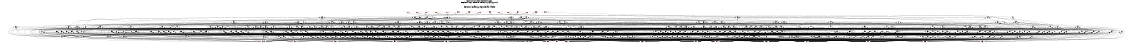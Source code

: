 # Network structure generated by ABC

digraph network {
size = "7.5,10";
center = true;
edge [dir = back];

{
  node [shape = plaintext];
  edge [style = invis];
  LevelTitle1 [label=""];
  LevelTitle2 [label=""];
  Level6 [label = ""];
  Level5 [label = ""];
  Level4 [label = ""];
  Level3 [label = ""];
  Level2 [label = ""];
  Level1 [label = ""];
  Level0 [label = ""];
  LevelTitle1 ->  LevelTitle2 ->  Level6 ->  Level5 ->  Level4 ->  Level3 ->  Level2 ->  Level1 ->  Level0;
}

{
  rank = same;
  LevelTitle1;
  title1 [shape=plaintext,
          fontsize=20,
          fontname = "Times-Roman",
          label="Network structure visualized by ABC\nBenchmark \"top\". Time was Wed Oct 16 16:07:38 2024. "
         ];
}

{
  rank = same;
  LevelTitle2;
  title2 [shape=plaintext,
          fontsize=18,
          fontname = "Times-Roman",
          label="The network contains 380 logic nodes and 0 latches.\n"
         ];
}

{
  rank = same;
  Level6;
  Node18 [label = "o_1_", shape = invtriangle, color = coral, fillcolor = coral];
  Node19 [label = "o_2_", shape = invtriangle, color = coral, fillcolor = coral];
  Node20 [label = "o_0_", shape = invtriangle, color = coral, fillcolor = coral];
  Node21 [label = "o_12_", shape = invtriangle, color = coral, fillcolor = coral];
  Node22 [label = "o_11_", shape = invtriangle, color = coral, fillcolor = coral];
  Node23 [label = "o_14_", shape = invtriangle, color = coral, fillcolor = coral];
  Node24 [label = "o_13_", shape = invtriangle, color = coral, fillcolor = coral];
  Node25 [label = "o_10_", shape = invtriangle, color = coral, fillcolor = coral];
  Node26 [label = "o_9_", shape = invtriangle, color = coral, fillcolor = coral];
  Node27 [label = "o_7_", shape = invtriangle, color = coral, fillcolor = coral];
  Node28 [label = "o_8_", shape = invtriangle, color = coral, fillcolor = coral];
  Node29 [label = "o_5_", shape = invtriangle, color = coral, fillcolor = coral];
  Node30 [label = "o_6_", shape = invtriangle, color = coral, fillcolor = coral];
  Node31 [label = "o_3_", shape = invtriangle, color = coral, fillcolor = coral];
  Node32 [label = "o_4_", shape = invtriangle, color = coral, fillcolor = coral];
}

{
  rank = same;
  Level5;
  Node34 [label = "34\n", shape = ellipse];
  Node154 [label = "154\n", shape = ellipse];
  Node197 [label = "197\n", shape = ellipse];
  Node226 [label = "226\n", shape = ellipse];
  Node275 [label = "275\n", shape = ellipse];
  Node318 [label = "318\n", shape = ellipse];
  Node340 [label = "340\n", shape = ellipse];
  Node351 [label = "351\n", shape = ellipse];
  Node369 [label = "369\n", shape = ellipse];
  Node389 [label = "389\n", shape = ellipse];
  Node408 [label = "408\n", shape = ellipse];
  Node413 [label = "413\n", shape = ellipse];
}

{
  rank = same;
  Level4;
  Node35 [label = "35\n", shape = ellipse];
  Node76 [label = "76\n", shape = ellipse];
  Node98 [label = "98\n", shape = ellipse];
  Node125 [label = "125\n", shape = ellipse];
  Node155 [label = "155\n", shape = ellipse];
  Node165 [label = "165\n", shape = ellipse];
  Node198 [label = "198\n", shape = ellipse];
  Node212 [label = "212\n", shape = ellipse];
  Node227 [label = "227\n", shape = ellipse];
  Node249 [label = "249\n", shape = ellipse];
  Node276 [label = "276\n", shape = ellipse];
  Node290 [label = "290\n", shape = ellipse];
  Node297 [label = "297\n", shape = ellipse];
  Node319 [label = "319\n", shape = ellipse];
  Node328 [label = "328\n", shape = ellipse];
  Node333 [label = "333\n", shape = ellipse];
  Node341 [label = "341\n", shape = ellipse];
  Node343 [label = "343\n", shape = ellipse];
  Node348 [label = "348\n", shape = ellipse];
  Node349 [label = "349\n", shape = ellipse];
  Node352 [label = "352\n", shape = ellipse];
  Node360 [label = "360\n", shape = ellipse];
  Node364 [label = "364\n", shape = ellipse];
  Node367 [label = "367\n", shape = ellipse];
  Node370 [label = "370\n", shape = ellipse];
  Node381 [label = "381\n", shape = ellipse];
  Node390 [label = "390\n", shape = ellipse];
  Node397 [label = "397\n", shape = ellipse];
  Node401 [label = "401\n", shape = ellipse];
  Node402 [label = "402\n", shape = ellipse];
  Node409 [label = "409\n", shape = ellipse];
  Node411 [label = "411\n", shape = ellipse];
  Node412 [label = "412\n", shape = ellipse];
}

{
  rank = same;
  Level3;
  Node36 [label = "36\n", shape = ellipse];
  Node49 [label = "49\n", shape = ellipse];
  Node56 [label = "56\n", shape = ellipse];
  Node64 [label = "64\n", shape = ellipse];
  Node77 [label = "77\n", shape = ellipse];
  Node99 [label = "99\n", shape = ellipse];
  Node102 [label = "102\n", shape = ellipse];
  Node110 [label = "110\n", shape = ellipse];
  Node126 [label = "126\n", shape = ellipse];
  Node134 [label = "134\n", shape = ellipse];
  Node148 [label = "148\n", shape = ellipse];
  Node156 [label = "156\n", shape = ellipse];
  Node166 [label = "166\n", shape = ellipse];
  Node170 [label = "170\n", shape = ellipse];
  Node174 [label = "174\n", shape = ellipse];
  Node179 [label = "179\n", shape = ellipse];
  Node187 [label = "187\n", shape = ellipse];
  Node190 [label = "190\n", shape = ellipse];
  Node193 [label = "193\n", shape = ellipse];
  Node199 [label = "199\n", shape = ellipse];
  Node200 [label = "200\n", shape = ellipse];
  Node201 [label = "201\n", shape = ellipse];
  Node208 [label = "208\n", shape = ellipse];
  Node209 [label = "209\n", shape = ellipse];
  Node213 [label = "213\n", shape = ellipse];
  Node218 [label = "218\n", shape = ellipse];
  Node228 [label = "228\n", shape = ellipse];
  Node238 [label = "238\n", shape = ellipse];
  Node244 [label = "244\n", shape = ellipse];
  Node245 [label = "245\n", shape = ellipse];
  Node247 [label = "247\n", shape = ellipse];
  Node248 [label = "248\n", shape = ellipse];
  Node250 [label = "250\n", shape = ellipse];
  Node254 [label = "254\n", shape = ellipse];
  Node267 [label = "267\n", shape = ellipse];
  Node268 [label = "268\n", shape = ellipse];
  Node269 [label = "269\n", shape = ellipse];
  Node277 [label = "277\n", shape = ellipse];
  Node280 [label = "280\n", shape = ellipse];
  Node282 [label = "282\n", shape = ellipse];
  Node286 [label = "286\n", shape = ellipse];
  Node291 [label = "291\n", shape = ellipse];
  Node298 [label = "298\n", shape = ellipse];
  Node299 [label = "299\n", shape = ellipse];
  Node301 [label = "301\n", shape = ellipse];
  Node306 [label = "306\n", shape = ellipse];
  Node312 [label = "312\n", shape = ellipse];
  Node317 [label = "317\n", shape = ellipse];
  Node320 [label = "320\n", shape = ellipse];
  Node321 [label = "321\n", shape = ellipse];
  Node322 [label = "322\n", shape = ellipse];
  Node323 [label = "323\n", shape = ellipse];
  Node326 [label = "326\n", shape = ellipse];
  Node327 [label = "327\n", shape = ellipse];
  Node329 [label = "329\n", shape = ellipse];
  Node331 [label = "331\n", shape = ellipse];
  Node334 [label = "334\n", shape = ellipse];
  Node335 [label = "335\n", shape = ellipse];
  Node336 [label = "336\n", shape = ellipse];
  Node337 [label = "337\n", shape = ellipse];
  Node338 [label = "338\n", shape = ellipse];
  Node339 [label = "339\n", shape = ellipse];
  Node342 [label = "342\n", shape = ellipse];
  Node344 [label = "344\n", shape = ellipse];
  Node346 [label = "346\n", shape = ellipse];
  Node347 [label = "347\n", shape = ellipse];
  Node350 [label = "350\n", shape = ellipse];
  Node353 [label = "353\n", shape = ellipse];
  Node355 [label = "355\n", shape = ellipse];
  Node356 [label = "356\n", shape = ellipse];
  Node358 [label = "358\n", shape = ellipse];
  Node361 [label = "361\n", shape = ellipse];
  Node362 [label = "362\n", shape = ellipse];
  Node363 [label = "363\n", shape = ellipse];
  Node365 [label = "365\n", shape = ellipse];
  Node366 [label = "366\n", shape = ellipse];
  Node368 [label = "368\n", shape = ellipse];
  Node371 [label = "371\n", shape = ellipse];
  Node373 [label = "373\n", shape = ellipse];
  Node376 [label = "376\n", shape = ellipse];
  Node377 [label = "377\n", shape = ellipse];
  Node380 [label = "380\n", shape = ellipse];
  Node382 [label = "382\n", shape = ellipse];
  Node383 [label = "383\n", shape = ellipse];
  Node384 [label = "384\n", shape = ellipse];
  Node386 [label = "386\n", shape = ellipse];
  Node387 [label = "387\n", shape = ellipse];
  Node388 [label = "388\n", shape = ellipse];
  Node391 [label = "391\n", shape = ellipse];
  Node393 [label = "393\n", shape = ellipse];
  Node394 [label = "394\n", shape = ellipse];
  Node395 [label = "395\n", shape = ellipse];
  Node398 [label = "398\n", shape = ellipse];
  Node403 [label = "403\n", shape = ellipse];
  Node404 [label = "404\n", shape = ellipse];
  Node405 [label = "405\n", shape = ellipse];
  Node410 [label = "410\n", shape = ellipse];
}

{
  rank = same;
  Level2;
  Node37 [label = "37\n", shape = ellipse];
  Node42 [label = "42\n", shape = ellipse];
  Node44 [label = "44\n", shape = ellipse];
  Node50 [label = "50\n", shape = ellipse];
  Node52 [label = "52\n", shape = ellipse];
  Node57 [label = "57\n", shape = ellipse];
  Node61 [label = "61\n", shape = ellipse];
  Node65 [label = "65\n", shape = ellipse];
  Node70 [label = "70\n", shape = ellipse];
  Node73 [label = "73\n", shape = ellipse];
  Node74 [label = "74\n", shape = ellipse];
  Node75 [label = "75\n", shape = ellipse];
  Node78 [label = "78\n", shape = ellipse];
  Node81 [label = "81\n", shape = ellipse];
  Node84 [label = "84\n", shape = ellipse];
  Node85 [label = "85\n", shape = ellipse];
  Node89 [label = "89\n", shape = ellipse];
  Node92 [label = "92\n", shape = ellipse];
  Node95 [label = "95\n", shape = ellipse];
  Node100 [label = "100\n", shape = ellipse];
  Node103 [label = "103\n", shape = ellipse];
  Node106 [label = "106\n", shape = ellipse];
  Node108 [label = "108\n", shape = ellipse];
  Node111 [label = "111\n", shape = ellipse];
  Node113 [label = "113\n", shape = ellipse];
  Node114 [label = "114\n", shape = ellipse];
  Node115 [label = "115\n", shape = ellipse];
  Node118 [label = "118\n", shape = ellipse];
  Node121 [label = "121\n", shape = ellipse];
  Node123 [label = "123\n", shape = ellipse];
  Node127 [label = "127\n", shape = ellipse];
  Node135 [label = "135\n", shape = ellipse];
  Node136 [label = "136\n", shape = ellipse];
  Node141 [label = "141\n", shape = ellipse];
  Node144 [label = "144\n", shape = ellipse];
  Node145 [label = "145\n", shape = ellipse];
  Node149 [label = "149\n", shape = ellipse];
  Node150 [label = "150\n", shape = ellipse];
  Node153 [label = "153\n", shape = ellipse];
  Node157 [label = "157\n", shape = ellipse];
  Node159 [label = "159\n", shape = ellipse];
  Node161 [label = "161\n", shape = ellipse];
  Node162 [label = "162\n", shape = ellipse];
  Node167 [label = "167\n", shape = ellipse];
  Node168 [label = "168\n", shape = ellipse];
  Node171 [label = "171\n", shape = ellipse];
  Node173 [label = "173\n", shape = ellipse];
  Node175 [label = "175\n", shape = ellipse];
  Node177 [label = "177\n", shape = ellipse];
  Node180 [label = "180\n", shape = ellipse];
  Node181 [label = "181\n", shape = ellipse];
  Node184 [label = "184\n", shape = ellipse];
  Node186 [label = "186\n", shape = ellipse];
  Node188 [label = "188\n", shape = ellipse];
  Node191 [label = "191\n", shape = ellipse];
  Node194 [label = "194\n", shape = ellipse];
  Node195 [label = "195\n", shape = ellipse];
  Node196 [label = "196\n", shape = ellipse];
  Node202 [label = "202\n", shape = ellipse];
  Node205 [label = "205\n", shape = ellipse];
  Node206 [label = "206\n", shape = ellipse];
  Node210 [label = "210\n", shape = ellipse];
  Node211 [label = "211\n", shape = ellipse];
  Node214 [label = "214\n", shape = ellipse];
  Node216 [label = "216\n", shape = ellipse];
  Node219 [label = "219\n", shape = ellipse];
  Node220 [label = "220\n", shape = ellipse];
  Node224 [label = "224\n", shape = ellipse];
  Node225 [label = "225\n", shape = ellipse];
  Node229 [label = "229\n", shape = ellipse];
  Node230 [label = "230\n", shape = ellipse];
  Node231 [label = "231\n", shape = ellipse];
  Node233 [label = "233\n", shape = ellipse];
  Node235 [label = "235\n", shape = ellipse];
  Node237 [label = "237\n", shape = ellipse];
  Node239 [label = "239\n", shape = ellipse];
  Node240 [label = "240\n", shape = ellipse];
  Node242 [label = "242\n", shape = ellipse];
  Node243 [label = "243\n", shape = ellipse];
  Node246 [label = "246\n", shape = ellipse];
  Node251 [label = "251\n", shape = ellipse];
  Node252 [label = "252\n", shape = ellipse];
  Node255 [label = "255\n", shape = ellipse];
  Node257 [label = "257\n", shape = ellipse];
  Node258 [label = "258\n", shape = ellipse];
  Node259 [label = "259\n", shape = ellipse];
  Node260 [label = "260\n", shape = ellipse];
  Node261 [label = "261\n", shape = ellipse];
  Node263 [label = "263\n", shape = ellipse];
  Node264 [label = "264\n", shape = ellipse];
  Node265 [label = "265\n", shape = ellipse];
  Node266 [label = "266\n", shape = ellipse];
  Node270 [label = "270\n", shape = ellipse];
  Node272 [label = "272\n", shape = ellipse];
  Node274 [label = "274\n", shape = ellipse];
  Node278 [label = "278\n", shape = ellipse];
  Node281 [label = "281\n", shape = ellipse];
  Node283 [label = "283\n", shape = ellipse];
  Node284 [label = "284\n", shape = ellipse];
  Node285 [label = "285\n", shape = ellipse];
  Node287 [label = "287\n", shape = ellipse];
  Node288 [label = "288\n", shape = ellipse];
  Node289 [label = "289\n", shape = ellipse];
  Node292 [label = "292\n", shape = ellipse];
  Node293 [label = "293\n", shape = ellipse];
  Node295 [label = "295\n", shape = ellipse];
  Node296 [label = "296\n", shape = ellipse];
  Node300 [label = "300\n", shape = ellipse];
  Node302 [label = "302\n", shape = ellipse];
  Node307 [label = "307\n", shape = ellipse];
  Node308 [label = "308\n", shape = ellipse];
  Node310 [label = "310\n", shape = ellipse];
  Node311 [label = "311\n", shape = ellipse];
  Node313 [label = "313\n", shape = ellipse];
  Node314 [label = "314\n", shape = ellipse];
  Node324 [label = "324\n", shape = ellipse];
  Node325 [label = "325\n", shape = ellipse];
  Node330 [label = "330\n", shape = ellipse];
  Node332 [label = "332\n", shape = ellipse];
  Node345 [label = "345\n", shape = ellipse];
  Node354 [label = "354\n", shape = ellipse];
  Node357 [label = "357\n", shape = ellipse];
  Node359 [label = "359\n", shape = ellipse];
  Node372 [label = "372\n", shape = ellipse];
  Node374 [label = "374\n", shape = ellipse];
  Node375 [label = "375\n", shape = ellipse];
  Node378 [label = "378\n", shape = ellipse];
  Node379 [label = "379\n", shape = ellipse];
  Node385 [label = "385\n", shape = ellipse];
  Node392 [label = "392\n", shape = ellipse];
  Node396 [label = "396\n", shape = ellipse];
  Node399 [label = "399\n", shape = ellipse];
  Node400 [label = "400\n", shape = ellipse];
  Node406 [label = "406\n", shape = ellipse];
  Node407 [label = "407\n", shape = ellipse];
}

{
  rank = same;
  Level1;
  Node38 [label = "38\n", shape = ellipse];
  Node39 [label = "39\n", shape = ellipse];
  Node40 [label = "40\n", shape = ellipse];
  Node41 [label = "41\n", shape = ellipse];
  Node43 [label = "43\n", shape = ellipse];
  Node45 [label = "45\n", shape = ellipse];
  Node46 [label = "46\n", shape = ellipse];
  Node47 [label = "47\n", shape = ellipse];
  Node48 [label = "48\n", shape = ellipse];
  Node51 [label = "51\n", shape = ellipse];
  Node53 [label = "53\n", shape = ellipse];
  Node54 [label = "54\n", shape = ellipse];
  Node55 [label = "55\n", shape = ellipse];
  Node58 [label = "58\n", shape = ellipse];
  Node59 [label = "59\n", shape = ellipse];
  Node60 [label = "60\n", shape = ellipse];
  Node62 [label = "62\n", shape = ellipse];
  Node63 [label = "63\n", shape = ellipse];
  Node66 [label = "66\n", shape = ellipse];
  Node67 [label = "67\n", shape = ellipse];
  Node68 [label = "68\n", shape = ellipse];
  Node69 [label = "69\n", shape = ellipse];
  Node71 [label = "71\n", shape = ellipse];
  Node72 [label = "72\n", shape = ellipse];
  Node79 [label = "79\n", shape = ellipse];
  Node80 [label = "80\n", shape = ellipse];
  Node82 [label = "82\n", shape = ellipse];
  Node83 [label = "83\n", shape = ellipse];
  Node86 [label = "86\n", shape = ellipse];
  Node87 [label = "87\n", shape = ellipse];
  Node88 [label = "88\n", shape = ellipse];
  Node90 [label = "90\n", shape = ellipse];
  Node91 [label = "91\n", shape = ellipse];
  Node93 [label = "93\n", shape = ellipse];
  Node94 [label = "94\n", shape = ellipse];
  Node96 [label = "96\n", shape = ellipse];
  Node97 [label = "97\n", shape = ellipse];
  Node101 [label = "101\n", shape = ellipse];
  Node104 [label = "104\n", shape = ellipse];
  Node105 [label = "105\n", shape = ellipse];
  Node107 [label = "107\n", shape = ellipse];
  Node109 [label = "109\n", shape = ellipse];
  Node112 [label = "112\n", shape = ellipse];
  Node116 [label = "116\n", shape = ellipse];
  Node117 [label = "117\n", shape = ellipse];
  Node119 [label = "119\n", shape = ellipse];
  Node120 [label = "120\n", shape = ellipse];
  Node122 [label = "122\n", shape = ellipse];
  Node124 [label = "124\n", shape = ellipse];
  Node128 [label = "128\n", shape = ellipse];
  Node129 [label = "129\n", shape = ellipse];
  Node130 [label = "130\n", shape = ellipse];
  Node131 [label = "131\n", shape = ellipse];
  Node132 [label = "132\n", shape = ellipse];
  Node133 [label = "133\n", shape = ellipse];
  Node137 [label = "137\n", shape = ellipse];
  Node138 [label = "138\n", shape = ellipse];
  Node139 [label = "139\n", shape = ellipse];
  Node140 [label = "140\n", shape = ellipse];
  Node142 [label = "142\n", shape = ellipse];
  Node143 [label = "143\n", shape = ellipse];
  Node146 [label = "146\n", shape = ellipse];
  Node147 [label = "147\n", shape = ellipse];
  Node151 [label = "151\n", shape = ellipse];
  Node152 [label = "152\n", shape = ellipse];
  Node158 [label = "158\n", shape = ellipse];
  Node160 [label = "160\n", shape = ellipse];
  Node163 [label = "163\n", shape = ellipse];
  Node164 [label = "164\n", shape = ellipse];
  Node169 [label = "169\n", shape = ellipse];
  Node172 [label = "172\n", shape = ellipse];
  Node176 [label = "176\n", shape = ellipse];
  Node178 [label = "178\n", shape = ellipse];
  Node182 [label = "182\n", shape = ellipse];
  Node183 [label = "183\n", shape = ellipse];
  Node185 [label = "185\n", shape = ellipse];
  Node189 [label = "189\n", shape = ellipse];
  Node192 [label = "192\n", shape = ellipse];
  Node203 [label = "203\n", shape = ellipse];
  Node204 [label = "204\n", shape = ellipse];
  Node207 [label = "207\n", shape = ellipse];
  Node215 [label = "215\n", shape = ellipse];
  Node217 [label = "217\n", shape = ellipse];
  Node221 [label = "221\n", shape = ellipse];
  Node222 [label = "222\n", shape = ellipse];
  Node223 [label = "223\n", shape = ellipse];
  Node232 [label = "232\n", shape = ellipse];
  Node234 [label = "234\n", shape = ellipse];
  Node236 [label = "236\n", shape = ellipse];
  Node241 [label = "241\n", shape = ellipse];
  Node253 [label = "253\n", shape = ellipse];
  Node256 [label = "256\n", shape = ellipse];
  Node262 [label = "262\n", shape = ellipse];
  Node271 [label = "271\n", shape = ellipse];
  Node273 [label = "273\n", shape = ellipse];
  Node279 [label = "279\n", shape = ellipse];
  Node294 [label = "294\n", shape = ellipse];
  Node303 [label = "303\n", shape = ellipse];
  Node304 [label = "304\n", shape = ellipse];
  Node305 [label = "305\n", shape = ellipse];
  Node309 [label = "309\n", shape = ellipse];
  Node315 [label = "315\n", shape = ellipse];
  Node316 [label = "316\n", shape = ellipse];
}

{
  rank = same;
  Level0;
  Node1 [label = "i_9_", shape = triangle, color = coral, fillcolor = coral];
  Node2 [label = "i_10_", shape = triangle, color = coral, fillcolor = coral];
  Node3 [label = "i_7_", shape = triangle, color = coral, fillcolor = coral];
  Node4 [label = "i_8_", shape = triangle, color = coral, fillcolor = coral];
  Node5 [label = "i_5_", shape = triangle, color = coral, fillcolor = coral];
  Node6 [label = "i_6_", shape = triangle, color = coral, fillcolor = coral];
  Node7 [label = "i_14_", shape = triangle, color = coral, fillcolor = coral];
  Node8 [label = "i_3_", shape = triangle, color = coral, fillcolor = coral];
  Node9 [label = "i_13_", shape = triangle, color = coral, fillcolor = coral];
  Node10 [label = "i_4_", shape = triangle, color = coral, fillcolor = coral];
  Node11 [label = "i_12_", shape = triangle, color = coral, fillcolor = coral];
  Node12 [label = "i_1_", shape = triangle, color = coral, fillcolor = coral];
  Node13 [label = "i_11_", shape = triangle, color = coral, fillcolor = coral];
  Node14 [label = "i_2_", shape = triangle, color = coral, fillcolor = coral];
  Node15 [label = "i_0_", shape = triangle, color = coral, fillcolor = coral];
  Node16 [label = "i_16_", shape = triangle, color = coral, fillcolor = coral];
  Node17 [label = "i_15_", shape = triangle, color = coral, fillcolor = coral];
}

title1 -> title2 [style = invis];
title2 -> Node18 [style = invis];
title2 -> Node19 [style = invis];
title2 -> Node20 [style = invis];
title2 -> Node21 [style = invis];
title2 -> Node22 [style = invis];
title2 -> Node23 [style = invis];
title2 -> Node24 [style = invis];
title2 -> Node25 [style = invis];
title2 -> Node26 [style = invis];
title2 -> Node27 [style = invis];
title2 -> Node28 [style = invis];
title2 -> Node29 [style = invis];
title2 -> Node30 [style = invis];
title2 -> Node31 [style = invis];
title2 -> Node32 [style = invis];
Node18 -> Node19 [style = invis];
Node19 -> Node20 [style = invis];
Node20 -> Node21 [style = invis];
Node21 -> Node22 [style = invis];
Node22 -> Node23 [style = invis];
Node23 -> Node24 [style = invis];
Node24 -> Node25 [style = invis];
Node25 -> Node26 [style = invis];
Node26 -> Node27 [style = invis];
Node27 -> Node28 [style = invis];
Node28 -> Node29 [style = invis];
Node29 -> Node30 [style = invis];
Node30 -> Node31 [style = invis];
Node31 -> Node32 [style = invis];
Node18 -> Node34 [style = solid];
Node19 -> Node154 [style = solid];
Node20 -> Node193 [style = solid];
Node21 -> Node197 [style = solid];
Node22 -> Node226 [style = solid];
Node23 -> Node275 [style = solid];
Node24 -> Node318 [style = solid];
Node25 -> Node340 [style = solid];
Node26 -> Node348 [style = solid];
Node27 -> Node349 [style = solid];
Node28 -> Node413 [style = solid];
Node29 -> Node351 [style = solid];
Node30 -> Node369 [style = solid];
Node31 -> Node389 [style = solid];
Node32 -> Node408 [style = solid];
Node34 -> Node35 [style = solid];
Node34 -> Node76 [style = solid];
Node34 -> Node98 [style = solid];
Node34 -> Node125 [style = solid];
Node34 -> Node148 [style = solid];
Node34 -> Node153 [style = solid];
Node35 -> Node36 [style = solid];
Node35 -> Node49 [style = solid];
Node35 -> Node56 [style = solid];
Node35 -> Node64 [style = solid];
Node35 -> Node74 [style = solid];
Node35 -> Node75 [style = solid];
Node36 -> Node37 [style = solid];
Node36 -> Node42 [style = solid];
Node36 -> Node44 [style = solid];
Node36 -> Node48 [style = solid];
Node36 -> Node46 [style = solid];
Node37 -> Node38 [style = solid];
Node37 -> Node39 [style = solid];
Node37 -> Node40 [style = solid];
Node37 -> Node41 [style = solid];
Node38 -> Node12 [style = solid];
Node38 -> Node14 [style = solid];
Node38 -> Node15 [style = solid];
Node39 -> Node1 [style = solid];
Node39 -> Node2 [style = solid];
Node39 -> Node4 [style = solid];
Node40 -> Node3 [style = solid];
Node40 -> Node8 [style = solid];
Node40 -> Node10 [style = solid];
Node41 -> Node7 [style = solid];
Node41 -> Node9 [style = solid];
Node41 -> Node11 [style = solid];
Node41 -> Node13 [style = solid];
Node42 -> Node38 [style = solid];
Node42 -> Node43 [style = solid];
Node43 -> Node1 [style = solid];
Node43 -> Node2 [style = solid];
Node43 -> Node3 [style = solid];
Node43 -> Node4 [style = solid];
Node43 -> Node8 [style = solid];
Node43 -> Node10 [style = solid];
Node44 -> Node38 [style = solid];
Node44 -> Node45 [style = solid];
Node44 -> Node46 [style = solid];
Node44 -> Node47 [style = solid];
Node44 -> Node13 [style = solid];
Node45 -> Node3 [style = solid];
Node45 -> Node8 [style = solid];
Node45 -> Node10 [style = solid];
Node46 -> Node7 [style = solid];
Node46 -> Node9 [style = solid];
Node47 -> Node1 [style = solid];
Node47 -> Node2 [style = solid];
Node47 -> Node4 [style = solid];
Node48 -> Node9 [style = solid];
Node48 -> Node17 [style = solid];
Node49 -> Node50 [style = solid];
Node49 -> Node52 [style = solid];
Node49 -> Node38 [style = solid];
Node49 -> Node48 [style = solid];
Node49 -> Node55 [style = solid];
Node50 -> Node51 [style = solid];
Node50 -> Node8 [style = solid];
Node50 -> Node9 [style = solid];
Node50 -> Node10 [style = solid];
Node51 -> Node12 [style = solid];
Node51 -> Node14 [style = solid];
Node51 -> Node15 [style = solid];
Node51 -> Node17 [style = solid];
Node52 -> Node53 [style = solid];
Node52 -> Node54 [style = solid];
Node52 -> Node8 [style = solid];
Node52 -> Node10 [style = solid];
Node53 -> Node12 [style = solid];
Node53 -> Node14 [style = solid];
Node53 -> Node15 [style = solid];
Node54 -> Node12 [style = solid];
Node54 -> Node14 [style = solid];
Node54 -> Node15 [style = solid];
Node55 -> Node1 [style = solid];
Node55 -> Node2 [style = solid];
Node55 -> Node3 [style = solid];
Node55 -> Node4 [style = solid];
Node55 -> Node8 [style = solid];
Node55 -> Node10 [style = solid];
Node56 -> Node57 [style = solid];
Node56 -> Node61 [style = solid];
Node57 -> Node58 [style = solid];
Node57 -> Node59 [style = solid];
Node57 -> Node60 [style = solid];
Node58 -> Node1 [style = solid];
Node58 -> Node2 [style = solid];
Node58 -> Node3 [style = solid];
Node58 -> Node4 [style = solid];
Node58 -> Node8 [style = solid];
Node58 -> Node10 [style = solid];
Node59 -> Node7 [style = solid];
Node59 -> Node12 [style = solid];
Node59 -> Node14 [style = solid];
Node59 -> Node15 [style = solid];
Node59 -> Node16 [style = solid];
Node59 -> Node17 [style = solid];
Node60 -> Node9 [style = solid];
Node60 -> Node11 [style = solid];
Node60 -> Node13 [style = solid];
Node61 -> Node39 [style = solid];
Node61 -> Node41 [style = solid];
Node61 -> Node45 [style = solid];
Node61 -> Node62 [style = solid];
Node61 -> Node63 [style = solid];
Node62 -> Node9 [style = solid];
Node62 -> Node11 [style = solid];
Node62 -> Node13 [style = solid];
Node62 -> Node17 [style = solid];
Node63 -> Node12 [style = solid];
Node63 -> Node14 [style = solid];
Node63 -> Node15 [style = solid];
Node64 -> Node65 [style = solid];
Node64 -> Node70 [style = solid];
Node64 -> Node73 [style = solid];
Node65 -> Node66 [style = solid];
Node65 -> Node67 [style = solid];
Node65 -> Node68 [style = solid];
Node65 -> Node69 [style = solid];
Node66 -> Node12 [style = solid];
Node66 -> Node14 [style = solid];
Node66 -> Node15 [style = solid];
Node67 -> Node6 [style = solid];
Node67 -> Node8 [style = solid];
Node67 -> Node9 [style = solid];
Node67 -> Node10 [style = solid];
Node67 -> Node16 [style = solid];
Node68 -> Node2 [style = solid];
Node68 -> Node11 [style = solid];
Node68 -> Node13 [style = solid];
Node69 -> Node1 [style = solid];
Node69 -> Node3 [style = solid];
Node69 -> Node4 [style = solid];
Node70 -> Node66 [style = solid];
Node70 -> Node71 [style = solid];
Node70 -> Node72 [style = solid];
Node70 -> Node3 [style = solid];
Node70 -> Node6 [style = solid];
Node70 -> Node9 [style = solid];
Node71 -> Node7 [style = solid];
Node71 -> Node16 [style = solid];
Node71 -> Node17 [style = solid];
Node72 -> Node5 [style = solid];
Node72 -> Node8 [style = solid];
Node72 -> Node10 [style = solid];
Node73 -> Node38 [style = solid];
Node73 -> Node48 [style = solid];
Node73 -> Node45 [style = solid];
Node73 -> Node47 [style = solid];
Node73 -> Node13 [style = solid];
Node73 -> Node16 [style = solid];
Node74 -> Node38 [style = solid];
Node74 -> Node46 [style = solid];
Node74 -> Node55 [style = solid];
Node75 -> Node38 [style = solid];
Node75 -> Node39 [style = solid];
Node75 -> Node40 [style = solid];
Node75 -> Node62 [style = solid];
Node76 -> Node77 [style = solid];
Node76 -> Node85 [style = solid];
Node76 -> Node89 [style = solid];
Node76 -> Node92 [style = solid];
Node76 -> Node95 [style = solid];
Node77 -> Node78 [style = solid];
Node77 -> Node81 [style = solid];
Node77 -> Node84 [style = solid];
Node78 -> Node63 [style = solid];
Node78 -> Node79 [style = solid];
Node78 -> Node80 [style = solid];
Node78 -> Node13 [style = solid];
Node78 -> Node16 [style = solid];
Node78 -> Node17 [style = solid];
Node79 -> Node1 [style = solid];
Node79 -> Node2 [style = solid];
Node79 -> Node3 [style = solid];
Node79 -> Node4 [style = solid];
Node79 -> Node8 [style = solid];
Node79 -> Node10 [style = solid];
Node80 -> Node7 [style = solid];
Node80 -> Node9 [style = solid];
Node81 -> Node82 [style = solid];
Node81 -> Node83 [style = solid];
Node81 -> Node3 [style = solid];
Node81 -> Node4 [style = solid];
Node81 -> Node6 [style = solid];
Node82 -> Node7 [style = solid];
Node82 -> Node9 [style = solid];
Node82 -> Node17 [style = solid];
Node83 -> Node5 [style = solid];
Node83 -> Node8 [style = solid];
Node83 -> Node10 [style = solid];
Node83 -> Node12 [style = solid];
Node83 -> Node14 [style = solid];
Node83 -> Node15 [style = solid];
Node84 -> Node82 [style = solid];
Node84 -> Node83 [style = solid];
Node84 -> Node3 [style = solid];
Node84 -> Node4 [style = solid];
Node84 -> Node6 [style = solid];
Node84 -> Node16 [style = solid];
Node85 -> Node53 [style = solid];
Node85 -> Node86 [style = solid];
Node85 -> Node87 [style = solid];
Node85 -> Node88 [style = solid];
Node86 -> Node16 [style = solid];
Node86 -> Node17 [style = solid];
Node87 -> Node5 [style = solid];
Node87 -> Node8 [style = solid];
Node87 -> Node10 [style = solid];
Node88 -> Node6 [style = solid];
Node88 -> Node7 [style = solid];
Node88 -> Node9 [style = solid];
Node89 -> Node51 [style = solid];
Node89 -> Node90 [style = solid];
Node89 -> Node91 [style = solid];
Node90 -> Node5 [style = solid];
Node90 -> Node8 [style = solid];
Node90 -> Node10 [style = solid];
Node91 -> Node3 [style = solid];
Node91 -> Node7 [style = solid];
Node91 -> Node9 [style = solid];
Node92 -> Node90 [style = solid];
Node92 -> Node93 [style = solid];
Node92 -> Node94 [style = solid];
Node93 -> Node12 [style = solid];
Node93 -> Node14 [style = solid];
Node93 -> Node15 [style = solid];
Node93 -> Node17 [style = solid];
Node94 -> Node3 [style = solid];
Node94 -> Node7 [style = solid];
Node94 -> Node9 [style = solid];
Node95 -> Node96 [style = solid];
Node95 -> Node97 [style = solid];
Node95 -> Node8 [style = solid];
Node95 -> Node12 [style = solid];
Node95 -> Node14 [style = solid];
Node96 -> Node7 [style = solid];
Node96 -> Node16 [style = solid];
Node96 -> Node17 [style = solid];
Node97 -> Node1 [style = solid];
Node97 -> Node2 [style = solid];
Node97 -> Node3 [style = solid];
Node97 -> Node4 [style = solid];
Node97 -> Node9 [style = solid];
Node97 -> Node10 [style = solid];
Node98 -> Node99 [style = solid];
Node98 -> Node102 [style = solid];
Node98 -> Node110 [style = solid];
Node98 -> Node118 [style = solid];
Node98 -> Node121 [style = solid];
Node98 -> Node123 [style = solid];
Node99 -> Node100 [style = solid];
Node99 -> Node60 [style = solid];
Node99 -> Node7 [style = solid];
Node99 -> Node17 [style = solid];
Node100 -> Node39 [style = solid];
Node100 -> Node63 [style = solid];
Node100 -> Node101 [style = solid];
Node101 -> Node3 [style = solid];
Node101 -> Node8 [style = solid];
Node101 -> Node10 [style = solid];
Node102 -> Node103 [style = solid];
Node102 -> Node106 [style = solid];
Node102 -> Node108 [style = solid];
Node103 -> Node104 [style = solid];
Node103 -> Node105 [style = solid];
Node104 -> Node1 [style = solid];
Node104 -> Node3 [style = solid];
Node104 -> Node4 [style = solid];
Node105 -> Node5 [style = solid];
Node105 -> Node8 [style = solid];
Node105 -> Node10 [style = solid];
Node105 -> Node12 [style = solid];
Node105 -> Node14 [style = solid];
Node105 -> Node15 [style = solid];
Node106 -> Node107 [style = solid];
Node106 -> Node2 [style = solid];
Node106 -> Node9 [style = solid];
Node106 -> Node11 [style = solid];
Node107 -> Node7 [style = solid];
Node107 -> Node16 [style = solid];
Node107 -> Node17 [style = solid];
Node108 -> Node38 [style = solid];
Node108 -> Node68 [style = solid];
Node108 -> Node82 [style = solid];
Node108 -> Node109 [style = solid];
Node108 -> Node16 [style = solid];
Node109 -> Node1 [style = solid];
Node109 -> Node3 [style = solid];
Node109 -> Node4 [style = solid];
Node109 -> Node6 [style = solid];
Node109 -> Node8 [style = solid];
Node109 -> Node10 [style = solid];
Node110 -> Node111 [style = solid];
Node110 -> Node113 [style = solid];
Node110 -> Node114 [style = solid];
Node110 -> Node115 [style = solid];
Node110 -> Node101 [style = solid];
Node111 -> Node112 [style = solid];
Node111 -> Node8 [style = solid];
Node111 -> Node9 [style = solid];
Node111 -> Node10 [style = solid];
Node112 -> Node7 [style = solid];
Node112 -> Node12 [style = solid];
Node112 -> Node14 [style = solid];
Node112 -> Node15 [style = solid];
Node113 -> Node48 [style = solid];
Node113 -> Node53 [style = solid];
Node113 -> Node4 [style = solid];
Node114 -> Node46 [style = solid];
Node114 -> Node53 [style = solid];
Node114 -> Node4 [style = solid];
Node115 -> Node116 [style = solid];
Node115 -> Node117 [style = solid];
Node116 -> Node3 [style = solid];
Node116 -> Node6 [style = solid];
Node116 -> Node9 [style = solid];
Node117 -> Node5 [style = solid];
Node117 -> Node8 [style = solid];
Node117 -> Node10 [style = solid];
Node117 -> Node12 [style = solid];
Node117 -> Node14 [style = solid];
Node117 -> Node15 [style = solid];
Node118 -> Node119 [style = solid];
Node118 -> Node59 [style = solid];
Node118 -> Node120 [style = solid];
Node119 -> Node3 [style = solid];
Node119 -> Node8 [style = solid];
Node119 -> Node10 [style = solid];
Node120 -> Node1 [style = solid];
Node120 -> Node2 [style = solid];
Node120 -> Node4 [style = solid];
Node120 -> Node9 [style = solid];
Node120 -> Node11 [style = solid];
Node120 -> Node13 [style = solid];
Node121 -> Node54 [style = solid];
Node121 -> Node71 [style = solid];
Node121 -> Node122 [style = solid];
Node122 -> Node3 [style = solid];
Node122 -> Node5 [style = solid];
Node122 -> Node6 [style = solid];
Node122 -> Node8 [style = solid];
Node122 -> Node9 [style = solid];
Node122 -> Node10 [style = solid];
Node123 -> Node124 [style = solid];
Node123 -> Node8 [style = solid];
Node123 -> Node10 [style = solid];
Node123 -> Node12 [style = solid];
Node123 -> Node15 [style = solid];
Node124 -> Node7 [style = solid];
Node124 -> Node9 [style = solid];
Node124 -> Node16 [style = solid];
Node124 -> Node17 [style = solid];
Node125 -> Node126 [style = solid];
Node125 -> Node134 [style = solid];
Node125 -> Node141 [style = solid];
Node125 -> Node144 [style = solid];
Node125 -> Node145 [style = solid];
Node126 -> Node103 [style = solid];
Node126 -> Node127 [style = solid];
Node126 -> Node132 [style = solid];
Node126 -> Node133 [style = solid];
Node127 -> Node128 [style = solid];
Node127 -> Node129 [style = solid];
Node127 -> Node130 [style = solid];
Node127 -> Node131 [style = solid];
Node127 -> Node16 [style = solid];
Node128 -> Node12 [style = solid];
Node128 -> Node14 [style = solid];
Node128 -> Node15 [style = solid];
Node129 -> Node1 [style = solid];
Node129 -> Node3 [style = solid];
Node129 -> Node4 [style = solid];
Node129 -> Node5 [style = solid];
Node129 -> Node8 [style = solid];
Node129 -> Node10 [style = solid];
Node130 -> Node2 [style = solid];
Node130 -> Node11 [style = solid];
Node130 -> Node13 [style = solid];
Node131 -> Node7 [style = solid];
Node131 -> Node9 [style = solid];
Node131 -> Node17 [style = solid];
Node132 -> Node2 [style = solid];
Node132 -> Node11 [style = solid];
Node132 -> Node13 [style = solid];
Node133 -> Node7 [style = solid];
Node133 -> Node9 [style = solid];
Node133 -> Node16 [style = solid];
Node133 -> Node17 [style = solid];
Node134 -> Node135 [style = solid];
Node134 -> Node136 [style = solid];
Node135 -> Node132 [style = solid];
Node135 -> Node128 [style = solid];
Node135 -> Node129 [style = solid];
Node135 -> Node131 [style = solid];
Node135 -> Node16 [style = solid];
Node136 -> Node128 [style = solid];
Node136 -> Node137 [style = solid];
Node136 -> Node138 [style = solid];
Node136 -> Node139 [style = solid];
Node136 -> Node140 [style = solid];
Node137 -> Node1 [style = solid];
Node137 -> Node7 [style = solid];
Node137 -> Node9 [style = solid];
Node137 -> Node11 [style = solid];
Node138 -> Node2 [style = solid];
Node138 -> Node13 [style = solid];
Node138 -> Node16 [style = solid];
Node138 -> Node17 [style = solid];
Node139 -> Node3 [style = solid];
Node139 -> Node4 [style = solid];
Node139 -> Node6 [style = solid];
Node140 -> Node5 [style = solid];
Node140 -> Node8 [style = solid];
Node140 -> Node10 [style = solid];
Node141 -> Node63 [style = solid];
Node141 -> Node142 [style = solid];
Node141 -> Node143 [style = solid];
Node142 -> Node1 [style = solid];
Node142 -> Node2 [style = solid];
Node142 -> Node3 [style = solid];
Node142 -> Node4 [style = solid];
Node142 -> Node6 [style = solid];
Node142 -> Node10 [style = solid];
Node143 -> Node7 [style = solid];
Node143 -> Node9 [style = solid];
Node143 -> Node11 [style = solid];
Node143 -> Node13 [style = solid];
Node143 -> Node16 [style = solid];
Node143 -> Node17 [style = solid];
Node144 -> Node104 [style = solid];
Node144 -> Node105 [style = solid];
Node144 -> Node130 [style = solid];
Node144 -> Node131 [style = solid];
Node145 -> Node142 [style = solid];
Node145 -> Node143 [style = solid];
Node145 -> Node104 [style = solid];
Node145 -> Node105 [style = solid];
Node145 -> Node146 [style = solid];
Node145 -> Node147 [style = solid];
Node146 -> Node12 [style = solid];
Node146 -> Node14 [style = solid];
Node146 -> Node15 [style = solid];
Node147 -> Node2 [style = solid];
Node147 -> Node7 [style = solid];
Node147 -> Node9 [style = solid];
Node147 -> Node11 [style = solid];
Node147 -> Node13 [style = solid];
Node147 -> Node17 [style = solid];
Node148 -> Node149 [style = solid];
Node148 -> Node150 [style = solid];
Node149 -> Node142 [style = solid];
Node149 -> Node143 [style = solid];
Node149 -> Node8 [style = solid];
Node149 -> Node12 [style = solid];
Node149 -> Node15 [style = solid];
Node150 -> Node53 [style = solid];
Node150 -> Node96 [style = solid];
Node150 -> Node151 [style = solid];
Node150 -> Node152 [style = solid];
Node151 -> Node1 [style = solid];
Node151 -> Node2 [style = solid];
Node151 -> Node3 [style = solid];
Node151 -> Node4 [style = solid];
Node151 -> Node8 [style = solid];
Node151 -> Node10 [style = solid];
Node152 -> Node9 [style = solid];
Node152 -> Node11 [style = solid];
Node152 -> Node13 [style = solid];
Node153 -> Node48 [style = solid];
Node153 -> Node46 [style = solid];
Node153 -> Node53 [style = solid];
Node153 -> Node79 [style = solid];
Node154 -> Node155 [style = solid];
Node154 -> Node165 [style = solid];
Node154 -> Node179 [style = solid];
Node154 -> Node187 [style = solid];
Node154 -> Node190 [style = solid];
Node155 -> Node156 [style = solid];
Node155 -> Node159 [style = solid];
Node155 -> Node161 [style = solid];
Node155 -> Node162 [style = solid];
Node156 -> Node157 [style = solid];
Node156 -> Node51 [style = solid];
Node156 -> Node112 [style = solid];
Node156 -> Node158 [style = solid];
Node157 -> Node38 [style = solid];
Node157 -> Node39 [style = solid];
Node157 -> Node62 [style = solid];
Node157 -> Node101 [style = solid];
Node158 -> Node8 [style = solid];
Node158 -> Node9 [style = solid];
Node158 -> Node10 [style = solid];
Node159 -> Node48 [style = solid];
Node159 -> Node66 [style = solid];
Node159 -> Node160 [style = solid];
Node160 -> Node6 [style = solid];
Node160 -> Node8 [style = solid];
Node160 -> Node10 [style = solid];
Node161 -> Node46 [style = solid];
Node161 -> Node66 [style = solid];
Node161 -> Node160 [style = solid];
Node162 -> Node163 [style = solid];
Node162 -> Node128 [style = solid];
Node162 -> Node164 [style = solid];
Node162 -> Node8 [style = solid];
Node162 -> Node9 [style = solid];
Node162 -> Node10 [style = solid];
Node163 -> Node7 [style = solid];
Node163 -> Node16 [style = solid];
Node163 -> Node17 [style = solid];
Node164 -> Node12 [style = solid];
Node164 -> Node14 [style = solid];
Node164 -> Node15 [style = solid];
Node165 -> Node166 [style = solid];
Node165 -> Node170 [style = solid];
Node165 -> Node174 [style = solid];
Node165 -> Node177 [style = solid];
Node165 -> Node66 [style = solid];
Node165 -> Node178 [style = solid];
Node166 -> Node167 [style = solid];
Node166 -> Node168 [style = solid];
Node166 -> Node90 [style = solid];
Node166 -> Node128 [style = solid];
Node166 -> Node139 [style = solid];
Node167 -> Node137 [style = solid];
Node167 -> Node138 [style = solid];
Node168 -> Node66 [style = solid];
Node168 -> Node68 [style = solid];
Node168 -> Node82 [style = solid];
Node168 -> Node169 [style = solid];
Node168 -> Node16 [style = solid];
Node169 -> Node1 [style = solid];
Node169 -> Node3 [style = solid];
Node169 -> Node4 [style = solid];
Node169 -> Node6 [style = solid];
Node169 -> Node8 [style = solid];
Node169 -> Node10 [style = solid];
Node170 -> Node171 [style = solid];
Node170 -> Node173 [style = solid];
Node170 -> Node41 [style = solid];
Node170 -> Node62 [style = solid];
Node170 -> Node151 [style = solid];
Node170 -> Node164 [style = solid];
Node171 -> Node128 [style = solid];
Node171 -> Node172 [style = solid];
Node172 -> Node1 [style = solid];
Node172 -> Node2 [style = solid];
Node172 -> Node3 [style = solid];
Node172 -> Node4 [style = solid];
Node172 -> Node8 [style = solid];
Node172 -> Node10 [style = solid];
Node173 -> Node43 [style = solid];
Node173 -> Node80 [style = solid];
Node173 -> Node146 [style = solid];
Node173 -> Node13 [style = solid];
Node173 -> Node16 [style = solid];
Node173 -> Node17 [style = solid];
Node174 -> Node171 [style = solid];
Node174 -> Node175 [style = solid];
Node174 -> Node41 [style = solid];
Node174 -> Node62 [style = solid];
Node174 -> Node63 [style = solid];
Node174 -> Node176 [style = solid];
Node175 -> Node38 [style = solid];
Node175 -> Node39 [style = solid];
Node175 -> Node41 [style = solid];
Node175 -> Node101 [style = solid];
Node176 -> Node1 [style = solid];
Node176 -> Node2 [style = solid];
Node176 -> Node3 [style = solid];
Node176 -> Node4 [style = solid];
Node176 -> Node8 [style = solid];
Node176 -> Node10 [style = solid];
Node177 -> Node68 [style = solid];
Node177 -> Node82 [style = solid];
Node177 -> Node16 [style = solid];
Node178 -> Node1 [style = solid];
Node178 -> Node3 [style = solid];
Node178 -> Node4 [style = solid];
Node178 -> Node6 [style = solid];
Node178 -> Node8 [style = solid];
Node178 -> Node10 [style = solid];
Node179 -> Node180 [style = solid];
Node179 -> Node181 [style = solid];
Node179 -> Node184 [style = solid];
Node179 -> Node186 [style = solid];
Node180 -> Node86 [style = solid];
Node180 -> Node72 [style = solid];
Node180 -> Node88 [style = solid];
Node180 -> Node164 [style = solid];
Node181 -> Node87 [style = solid];
Node181 -> Node128 [style = solid];
Node181 -> Node182 [style = solid];
Node181 -> Node183 [style = solid];
Node182 -> Node7 [style = solid];
Node182 -> Node17 [style = solid];
Node183 -> Node3 [style = solid];
Node183 -> Node4 [style = solid];
Node183 -> Node9 [style = solid];
Node184 -> Node55 [style = solid];
Node184 -> Node63 [style = solid];
Node184 -> Node185 [style = solid];
Node185 -> Node7 [style = solid];
Node185 -> Node9 [style = solid];
Node185 -> Node16 [style = solid];
Node185 -> Node17 [style = solid];
Node186 -> Node66 [style = solid];
Node186 -> Node71 [style = solid];
Node186 -> Node87 [style = solid];
Node186 -> Node3 [style = solid];
Node186 -> Node6 [style = solid];
Node186 -> Node9 [style = solid];
Node187 -> Node188 [style = solid];
Node187 -> Node51 [style = solid];
Node187 -> Node87 [style = solid];
Node187 -> Node91 [style = solid];
Node188 -> Node189 [style = solid];
Node188 -> Node5 [style = solid];
Node188 -> Node8 [style = solid];
Node188 -> Node10 [style = solid];
Node189 -> Node3 [style = solid];
Node189 -> Node6 [style = solid];
Node189 -> Node9 [style = solid];
Node189 -> Node12 [style = solid];
Node189 -> Node14 [style = solid];
Node189 -> Node15 [style = solid];
Node190 -> Node191 [style = solid];
Node190 -> Node87 [style = solid];
Node190 -> Node93 [style = solid];
Node190 -> Node94 [style = solid];
Node191 -> Node71 [style = solid];
Node191 -> Node192 [style = solid];
Node191 -> Node164 [style = solid];
Node191 -> Node5 [style = solid];
Node191 -> Node8 [style = solid];
Node191 -> Node10 [style = solid];
Node192 -> Node3 [style = solid];
Node192 -> Node6 [style = solid];
Node192 -> Node9 [style = solid];
Node193 -> Node194 [style = solid];
Node193 -> Node195 [style = solid];
Node193 -> Node196 [style = solid];
Node193 -> Node48 [style = solid];
Node193 -> Node46 [style = solid];
Node193 -> Node146 [style = solid];
Node194 -> Node39 [style = solid];
Node194 -> Node40 [style = solid];
Node195 -> Node40 [style = solid];
Node195 -> Node47 [style = solid];
Node195 -> Node152 [style = solid];
Node195 -> Node164 [style = solid];
Node195 -> Node16 [style = solid];
Node195 -> Node17 [style = solid];
Node196 -> Node40 [style = solid];
Node196 -> Node47 [style = solid];
Node196 -> Node152 [style = solid];
Node196 -> Node164 [style = solid];
Node196 -> Node7 [style = solid];
Node197 -> Node198 [style = solid];
Node197 -> Node212 [style = solid];
Node197 -> Node102 [style = solid];
Node197 -> Node126 [style = solid];
Node197 -> Node225 [style = solid];
Node198 -> Node199 [style = solid];
Node198 -> Node200 [style = solid];
Node198 -> Node201 [style = solid];
Node198 -> Node208 [style = solid];
Node198 -> Node209 [style = solid];
Node198 -> Node65 [style = solid];
Node199 -> Node42 [style = solid];
Node199 -> Node57 [style = solid];
Node199 -> Node135 [style = solid];
Node199 -> Node48 [style = solid];
Node199 -> Node46 [style = solid];
Node200 -> Node150 [style = solid];
Node200 -> Node100 [style = solid];
Node200 -> Node118 [style = solid];
Node200 -> Node60 [style = solid];
Node200 -> Node7 [style = solid];
Node200 -> Node17 [style = solid];
Node201 -> Node103 [style = solid];
Node201 -> Node202 [style = solid];
Node201 -> Node205 [style = solid];
Node201 -> Node206 [style = solid];
Node201 -> Node132 [style = solid];
Node201 -> Node207 [style = solid];
Node202 -> Node48 [style = solid];
Node202 -> Node203 [style = solid];
Node202 -> Node204 [style = solid];
Node202 -> Node10 [style = solid];
Node202 -> Node11 [style = solid];
Node203 -> Node3 [style = solid];
Node203 -> Node4 [style = solid];
Node204 -> Node1 [style = solid];
Node204 -> Node2 [style = solid];
Node204 -> Node8 [style = solid];
Node204 -> Node12 [style = solid];
Node204 -> Node13 [style = solid];
Node204 -> Node15 [style = solid];
Node205 -> Node46 [style = solid];
Node205 -> Node203 [style = solid];
Node205 -> Node204 [style = solid];
Node205 -> Node10 [style = solid];
Node205 -> Node11 [style = solid];
Node206 -> Node68 [style = solid];
Node206 -> Node69 [style = solid];
Node206 -> Node82 [style = solid];
Node206 -> Node128 [style = solid];
Node206 -> Node160 [style = solid];
Node206 -> Node16 [style = solid];
Node207 -> Node7 [style = solid];
Node207 -> Node9 [style = solid];
Node207 -> Node16 [style = solid];
Node207 -> Node17 [style = solid];
Node208 -> Node103 [style = solid];
Node208 -> Node130 [style = solid];
Node208 -> Node207 [style = solid];
Node209 -> Node210 [style = solid];
Node209 -> Node211 [style = solid];
Node210 -> Node142 [style = solid];
Node210 -> Node143 [style = solid];
Node210 -> Node8 [style = solid];
Node210 -> Node14 [style = solid];
Node210 -> Node15 [style = solid];
Node211 -> Node68 [style = solid];
Node211 -> Node82 [style = solid];
Node211 -> Node109 [style = solid];
Node211 -> Node146 [style = solid];
Node211 -> Node16 [style = solid];
Node212 -> Node213 [style = solid];
Node212 -> Node218 [style = solid];
Node212 -> Node84 [style = solid];
Node212 -> Node123 [style = solid];
Node212 -> Node224 [style = solid];
Node213 -> Node95 [style = solid];
Node213 -> Node214 [style = solid];
Node213 -> Node216 [style = solid];
Node213 -> Node217 [style = solid];
Node213 -> Node189 [style = solid];
Node214 -> Node53 [style = solid];
Node214 -> Node215 [style = solid];
Node215 -> Node7 [style = solid];
Node215 -> Node8 [style = solid];
Node215 -> Node9 [style = solid];
Node215 -> Node16 [style = solid];
Node215 -> Node17 [style = solid];
Node216 -> Node51 [style = solid];
Node216 -> Node72 [style = solid];
Node216 -> Node91 [style = solid];
Node217 -> Node5 [style = solid];
Node217 -> Node8 [style = solid];
Node217 -> Node10 [style = solid];
Node218 -> Node153 [style = solid];
Node218 -> Node219 [style = solid];
Node218 -> Node220 [style = solid];
Node219 -> Node71 [style = solid];
Node219 -> Node72 [style = solid];
Node219 -> Node93 [style = solid];
Node219 -> Node94 [style = solid];
Node219 -> Node122 [style = solid];
Node219 -> Node164 [style = solid];
Node220 -> Node91 [style = solid];
Node220 -> Node140 [style = solid];
Node220 -> Node221 [style = solid];
Node220 -> Node222 [style = solid];
Node220 -> Node223 [style = solid];
Node221 -> Node7 [style = solid];
Node221 -> Node12 [style = solid];
Node221 -> Node14 [style = solid];
Node221 -> Node15 [style = solid];
Node221 -> Node16 [style = solid];
Node221 -> Node17 [style = solid];
Node222 -> Node3 [style = solid];
Node222 -> Node5 [style = solid];
Node222 -> Node6 [style = solid];
Node222 -> Node8 [style = solid];
Node222 -> Node9 [style = solid];
Node222 -> Node10 [style = solid];
Node223 -> Node12 [style = solid];
Node223 -> Node14 [style = solid];
Node223 -> Node15 [style = solid];
Node223 -> Node16 [style = solid];
Node223 -> Node17 [style = solid];
Node224 -> Node53 [style = solid];
Node224 -> Node86 [style = solid];
Node224 -> Node87 [style = solid];
Node224 -> Node88 [style = solid];
Node224 -> Node116 [style = solid];
Node224 -> Node117 [style = solid];
Node225 -> Node51 [style = solid];
Node225 -> Node54 [style = solid];
Node225 -> Node112 [style = solid];
Node225 -> Node8 [style = solid];
Node225 -> Node9 [style = solid];
Node225 -> Node10 [style = solid];
Node226 -> Node227 [style = solid];
Node226 -> Node249 [style = solid];
Node226 -> Node267 [style = solid];
Node226 -> Node268 [style = solid];
Node226 -> Node269 [style = solid];
Node226 -> Node274 [style = solid];
Node227 -> Node228 [style = solid];
Node227 -> Node238 [style = solid];
Node227 -> Node244 [style = solid];
Node227 -> Node245 [style = solid];
Node227 -> Node247 [style = solid];
Node227 -> Node248 [style = solid];
Node228 -> Node229 [style = solid];
Node228 -> Node230 [style = solid];
Node228 -> Node231 [style = solid];
Node228 -> Node233 [style = solid];
Node228 -> Node235 [style = solid];
Node228 -> Node237 [style = solid];
Node229 -> Node71 [style = solid];
Node229 -> Node122 [style = solid];
Node229 -> Node164 [style = solid];
Node230 -> Node91 [style = solid];
Node230 -> Node140 [style = solid];
Node230 -> Node223 [style = solid];
Node231 -> Node164 [style = solid];
Node231 -> Node232 [style = solid];
Node232 -> Node7 [style = solid];
Node232 -> Node8 [style = solid];
Node232 -> Node9 [style = solid];
Node232 -> Node10 [style = solid];
Node232 -> Node16 [style = solid];
Node232 -> Node17 [style = solid];
Node233 -> Node63 [style = solid];
Node233 -> Node234 [style = solid];
Node233 -> Node116 [style = solid];
Node234 -> Node5 [style = solid];
Node234 -> Node8 [style = solid];
Node234 -> Node10 [style = solid];
Node235 -> Node86 [style = solid];
Node235 -> Node88 [style = solid];
Node235 -> Node90 [style = solid];
Node235 -> Node93 [style = solid];
Node235 -> Node164 [style = solid];
Node235 -> Node236 [style = solid];
Node236 -> Node3 [style = solid];
Node236 -> Node4 [style = solid];
Node236 -> Node5 [style = solid];
Node236 -> Node7 [style = solid];
Node236 -> Node8 [style = solid];
Node236 -> Node10 [style = solid];
Node237 -> Node51 [style = solid];
Node237 -> Node72 [style = solid];
Node237 -> Node91 [style = solid];
Node237 -> Node93 [style = solid];
Node237 -> Node94 [style = solid];
Node238 -> Node225 [style = solid];
Node238 -> Node239 [style = solid];
Node238 -> Node240 [style = solid];
Node238 -> Node242 [style = solid];
Node238 -> Node243 [style = solid];
Node239 -> Node234 [style = solid];
Node239 -> Node192 [style = solid];
Node239 -> Node164 [style = solid];
Node239 -> Node7 [style = solid];
Node239 -> Node17 [style = solid];
Node240 -> Node97 [style = solid];
Node240 -> Node241 [style = solid];
Node241 -> Node7 [style = solid];
Node241 -> Node8 [style = solid];
Node241 -> Node14 [style = solid];
Node241 -> Node15 [style = solid];
Node241 -> Node16 [style = solid];
Node241 -> Node17 [style = solid];
Node242 -> Node38 [style = solid];
Node242 -> Node71 [style = solid];
Node242 -> Node140 [style = solid];
Node242 -> Node3 [style = solid];
Node242 -> Node6 [style = solid];
Node242 -> Node9 [style = solid];
Node243 -> Node54 [style = solid];
Node243 -> Node96 [style = solid];
Node243 -> Node72 [style = solid];
Node243 -> Node3 [style = solid];
Node243 -> Node4 [style = solid];
Node243 -> Node9 [style = solid];
Node244 -> Node150 [style = solid];
Node244 -> Node103 [style = solid];
Node244 -> Node106 [style = solid];
Node244 -> Node136 [style = solid];
Node244 -> Node132 [style = solid];
Node244 -> Node133 [style = solid];
Node245 -> Node81 [style = solid];
Node245 -> Node149 [style = solid];
Node245 -> Node118 [style = solid];
Node245 -> Node123 [style = solid];
Node245 -> Node246 [style = solid];
Node246 -> Node48 [style = solid];
Node246 -> Node46 [style = solid];
Node246 -> Node53 [style = solid];
Node246 -> Node101 [style = solid];
Node246 -> Node4 [style = solid];
Node247 -> Node115 [style = solid];
Node247 -> Node202 [style = solid];
Node247 -> Node206 [style = solid];
Node247 -> Node211 [style = solid];
Node247 -> Node128 [style = solid];
Node247 -> Node232 [style = solid];
Node248 -> Node44 [style = solid];
Node248 -> Node57 [style = solid];
Node248 -> Node65 [style = solid];
Node248 -> Node73 [style = solid];
Node249 -> Node250 [style = solid];
Node249 -> Node254 [style = solid];
Node249 -> Node263 [style = solid];
Node249 -> Node264 [style = solid];
Node249 -> Node265 [style = solid];
Node249 -> Node266 [style = solid];
Node250 -> Node100 [style = solid];
Node250 -> Node251 [style = solid];
Node250 -> Node252 [style = solid];
Node250 -> Node62 [style = solid];
Node251 -> Node41 [style = solid];
Node251 -> Node62 [style = solid];
Node251 -> Node151 [style = solid];
Node251 -> Node128 [style = solid];
Node252 -> Node164 [style = solid];
Node252 -> Node253 [style = solid];
Node252 -> Node9 [style = solid];
Node252 -> Node11 [style = solid];
Node252 -> Node13 [style = solid];
Node252 -> Node16 [style = solid];
Node253 -> Node1 [style = solid];
Node253 -> Node2 [style = solid];
Node253 -> Node3 [style = solid];
Node253 -> Node4 [style = solid];
Node253 -> Node8 [style = solid];
Node253 -> Node10 [style = solid];
Node254 -> Node255 [style = solid];
Node254 -> Node257 [style = solid];
Node254 -> Node258 [style = solid];
Node254 -> Node259 [style = solid];
Node254 -> Node260 [style = solid];
Node254 -> Node261 [style = solid];
Node255 -> Node63 [style = solid];
Node255 -> Node68 [style = solid];
Node255 -> Node82 [style = solid];
Node255 -> Node256 [style = solid];
Node255 -> Node16 [style = solid];
Node256 -> Node1 [style = solid];
Node256 -> Node3 [style = solid];
Node256 -> Node4 [style = solid];
Node256 -> Node6 [style = solid];
Node256 -> Node8 [style = solid];
Node256 -> Node10 [style = solid];
Node257 -> Node54 [style = solid];
Node257 -> Node68 [style = solid];
Node257 -> Node133 [style = solid];
Node257 -> Node129 [style = solid];
Node258 -> Node54 [style = solid];
Node258 -> Node132 [style = solid];
Node258 -> Node129 [style = solid];
Node258 -> Node130 [style = solid];
Node258 -> Node207 [style = solid];
Node259 -> Node39 [style = solid];
Node259 -> Node41 [style = solid];
Node259 -> Node63 [style = solid];
Node259 -> Node101 [style = solid];
Node260 -> Node87 [style = solid];
Node260 -> Node107 [style = solid];
Node260 -> Node164 [style = solid];
Node260 -> Node183 [style = solid];
Node261 -> Node143 [style = solid];
Node261 -> Node262 [style = solid];
Node261 -> Node8 [style = solid];
Node261 -> Node12 [style = solid];
Node261 -> Node14 [style = solid];
Node261 -> Node15 [style = solid];
Node262 -> Node1 [style = solid];
Node262 -> Node2 [style = solid];
Node262 -> Node3 [style = solid];
Node262 -> Node4 [style = solid];
Node262 -> Node6 [style = solid];
Node262 -> Node10 [style = solid];
Node263 -> Node38 [style = solid];
Node263 -> Node46 [style = solid];
Node263 -> Node253 [style = solid];
Node264 -> Node87 [style = solid];
Node264 -> Node182 [style = solid];
Node264 -> Node164 [style = solid];
Node264 -> Node183 [style = solid];
Node265 -> Node38 [style = solid];
Node265 -> Node253 [style = solid];
Node265 -> Node9 [style = solid];
Node265 -> Node16 [style = solid];
Node265 -> Node17 [style = solid];
Node266 -> Node41 [style = solid];
Node266 -> Node164 [style = solid];
Node266 -> Node253 [style = solid];
Node267 -> Node74 [style = solid];
Node267 -> Node48 [style = solid];
Node267 -> Node46 [style = solid];
Node267 -> Node58 [style = solid];
Node267 -> Node164 [style = solid];
Node268 -> Node194 [style = solid];
Node268 -> Node205 [style = solid];
Node268 -> Node48 [style = solid];
Node268 -> Node46 [style = solid];
Node268 -> Node146 [style = solid];
Node269 -> Node167 [style = solid];
Node269 -> Node270 [style = solid];
Node269 -> Node272 [style = solid];
Node269 -> Node87 [style = solid];
Node269 -> Node128 [style = solid];
Node269 -> Node139 [style = solid];
Node270 -> Node54 [style = solid];
Node270 -> Node96 [style = solid];
Node270 -> Node72 [style = solid];
Node270 -> Node271 [style = solid];
Node271 -> Node1 [style = solid];
Node271 -> Node2 [style = solid];
Node271 -> Node3 [style = solid];
Node271 -> Node9 [style = solid];
Node271 -> Node11 [style = solid];
Node271 -> Node13 [style = solid];
Node272 -> Node54 [style = solid];
Node272 -> Node96 [style = solid];
Node272 -> Node72 [style = solid];
Node272 -> Node273 [style = solid];
Node273 -> Node1 [style = solid];
Node273 -> Node2 [style = solid];
Node273 -> Node3 [style = solid];
Node273 -> Node9 [style = solid];
Node273 -> Node11 [style = solid];
Node273 -> Node13 [style = solid];
Node274 -> Node38 [style = solid];
Node274 -> Node55 [style = solid];
Node274 -> Node97 [style = solid];
Node274 -> Node7 [style = solid];
Node274 -> Node9 [style = solid];
Node274 -> Node17 [style = solid];
Node275 -> Node276 [style = solid];
Node275 -> Node290 [style = solid];
Node275 -> Node297 [style = solid];
Node275 -> Node148 [style = solid];
Node275 -> Node102 [style = solid];
Node275 -> Node317 [style = solid];
Node276 -> Node268 [style = solid];
Node276 -> Node277 [style = solid];
Node276 -> Node280 [style = solid];
Node276 -> Node282 [style = solid];
Node276 -> Node286 [style = solid];
Node276 -> Node289 [style = solid];
Node277 -> Node278 [style = solid];
Node277 -> Node46 [style = solid];
Node278 -> Node53 [style = solid];
Node278 -> Node203 [style = solid];
Node278 -> Node279 [style = solid];
Node278 -> Node10 [style = solid];
Node279 -> Node1 [style = solid];
Node279 -> Node2 [style = solid];
Node279 -> Node13 [style = solid];
Node280 -> Node281 [style = solid];
Node280 -> Node38 [style = solid];
Node280 -> Node41 [style = solid];
Node280 -> Node182 [style = solid];
Node280 -> Node176 [style = solid];
Node281 -> Node128 [style = solid];
Node281 -> Node140 [style = solid];
Node281 -> Node183 [style = solid];
Node282 -> Node278 [style = solid];
Node282 -> Node283 [style = solid];
Node282 -> Node284 [style = solid];
Node282 -> Node285 [style = solid];
Node282 -> Node48 [style = solid];
Node283 -> Node62 [style = solid];
Node283 -> Node164 [style = solid];
Node283 -> Node172 [style = solid];
Node284 -> Node40 [style = solid];
Node284 -> Node46 [style = solid];
Node284 -> Node164 [style = solid];
Node284 -> Node279 [style = solid];
Node284 -> Node11 [style = solid];
Node285 -> Node41 [style = solid];
Node285 -> Node164 [style = solid];
Node285 -> Node172 [style = solid];
Node286 -> Node167 [style = solid];
Node286 -> Node287 [style = solid];
Node286 -> Node288 [style = solid];
Node286 -> Node72 [style = solid];
Node286 -> Node128 [style = solid];
Node286 -> Node139 [style = solid];
Node287 -> Node38 [style = solid];
Node287 -> Node48 [style = solid];
Node287 -> Node46 [style = solid];
Node287 -> Node203 [style = solid];
Node287 -> Node279 [style = solid];
Node287 -> Node10 [style = solid];
Node288 -> Node143 [style = solid];
Node288 -> Node262 [style = solid];
Node288 -> Node8 [style = solid];
Node288 -> Node12 [style = solid];
Node288 -> Node14 [style = solid];
Node289 -> Node38 [style = solid];
Node289 -> Node62 [style = solid];
Node289 -> Node176 [style = solid];
Node290 -> Node291 [style = solid];
Node290 -> Node293 [style = solid];
Node290 -> Node295 [style = solid];
Node290 -> Node296 [style = solid];
Node291 -> Node195 [style = solid];
Node291 -> Node196 [style = solid];
Node291 -> Node202 [style = solid];
Node291 -> Node292 [style = solid];
Node292 -> Node48 [style = solid];
Node292 -> Node55 [style = solid];
Node292 -> Node164 [style = solid];
Node293 -> Node48 [style = solid];
Node293 -> Node46 [style = solid];
Node293 -> Node55 [style = solid];
Node293 -> Node164 [style = solid];
Node293 -> Node294 [style = solid];
Node293 -> Node11 [style = solid];
Node294 -> Node2 [style = solid];
Node294 -> Node3 [style = solid];
Node294 -> Node4 [style = solid];
Node294 -> Node8 [style = solid];
Node294 -> Node10 [style = solid];
Node294 -> Node13 [style = solid];
Node295 -> Node46 [style = solid];
Node295 -> Node164 [style = solid];
Node295 -> Node294 [style = solid];
Node295 -> Node11 [style = solid];
Node296 -> Node40 [style = solid];
Node296 -> Node48 [style = solid];
Node296 -> Node164 [style = solid];
Node296 -> Node279 [style = solid];
Node296 -> Node11 [style = solid];
Node297 -> Node298 [style = solid];
Node297 -> Node299 [style = solid];
Node297 -> Node301 [style = solid];
Node297 -> Node306 [style = solid];
Node297 -> Node312 [style = solid];
Node298 -> Node194 [style = solid];
Node298 -> Node65 [style = solid];
Node298 -> Node70 [style = solid];
Node298 -> Node48 [style = solid];
Node298 -> Node46 [style = solid];
Node298 -> Node63 [style = solid];
Node299 -> Node177 [style = solid];
Node299 -> Node144 [style = solid];
Node299 -> Node206 [style = solid];
Node299 -> Node300 [style = solid];
Node299 -> Node38 [style = solid];
Node299 -> Node256 [style = solid];
Node300 -> Node107 [style = solid];
Node300 -> Node128 [style = solid];
Node300 -> Node140 [style = solid];
Node300 -> Node183 [style = solid];
Node301 -> Node52 [style = solid];
Node301 -> Node84 [style = solid];
Node301 -> Node85 [style = solid];
Node301 -> Node302 [style = solid];
Node301 -> Node164 [style = solid];
Node301 -> Node215 [style = solid];
Node302 -> Node119 [style = solid];
Node302 -> Node59 [style = solid];
Node302 -> Node120 [style = solid];
Node302 -> Node303 [style = solid];
Node302 -> Node304 [style = solid];
Node302 -> Node305 [style = solid];
Node303 -> Node7 [style = solid];
Node303 -> Node8 [style = solid];
Node303 -> Node9 [style = solid];
Node303 -> Node10 [style = solid];
Node303 -> Node14 [style = solid];
Node303 -> Node15 [style = solid];
Node304 -> Node8 [style = solid];
Node304 -> Node10 [style = solid];
Node304 -> Node12 [style = solid];
Node304 -> Node14 [style = solid];
Node304 -> Node15 [style = solid];
Node305 -> Node8 [style = solid];
Node305 -> Node9 [style = solid];
Node305 -> Node10 [style = solid];
Node305 -> Node14 [style = solid];
Node305 -> Node15 [style = solid];
Node305 -> Node17 [style = solid];
Node306 -> Node307 [style = solid];
Node306 -> Node308 [style = solid];
Node306 -> Node310 [style = solid];
Node306 -> Node311 [style = solid];
Node306 -> Node185 [style = solid];
Node306 -> Node279 [style = solid];
Node307 -> Node107 [style = solid];
Node307 -> Node140 [style = solid];
Node307 -> Node164 [style = solid];
Node307 -> Node3 [style = solid];
Node307 -> Node4 [style = solid];
Node308 -> Node164 [style = solid];
Node308 -> Node185 [style = solid];
Node308 -> Node309 [style = solid];
Node309 -> Node1 [style = solid];
Node309 -> Node3 [style = solid];
Node309 -> Node8 [style = solid];
Node309 -> Node10 [style = solid];
Node309 -> Node11 [style = solid];
Node309 -> Node13 [style = solid];
Node310 -> Node86 [style = solid];
Node310 -> Node90 [style = solid];
Node310 -> Node128 [style = solid];
Node310 -> Node183 [style = solid];
Node310 -> Node7 [style = solid];
Node311 -> Node38 [style = solid];
Node311 -> Node203 [style = solid];
Node311 -> Node8 [style = solid];
Node312 -> Node313 [style = solid];
Node312 -> Node314 [style = solid];
Node312 -> Node164 [style = solid];
Node312 -> Node236 [style = solid];
Node312 -> Node316 [style = solid];
Node312 -> Node17 [style = solid];
Node313 -> Node40 [style = solid];
Node313 -> Node80 [style = solid];
Node313 -> Node164 [style = solid];
Node313 -> Node4 [style = solid];
Node313 -> Node16 [style = solid];
Node313 -> Node17 [style = solid];
Node314 -> Node164 [style = solid];
Node314 -> Node315 [style = solid];
Node314 -> Node5 [style = solid];
Node314 -> Node8 [style = solid];
Node314 -> Node10 [style = solid];
Node315 -> Node3 [style = solid];
Node315 -> Node6 [style = solid];
Node315 -> Node9 [style = solid];
Node315 -> Node16 [style = solid];
Node316 -> Node5 [style = solid];
Node316 -> Node6 [style = solid];
Node316 -> Node8 [style = solid];
Node316 -> Node9 [style = solid];
Node316 -> Node10 [style = solid];
Node316 -> Node16 [style = solid];
Node317 -> Node37 [style = solid];
Node317 -> Node75 [style = solid];
Node317 -> Node57 [style = solid];
Node317 -> Node127 [style = solid];
Node318 -> Node319 [style = solid];
Node318 -> Node328 [style = solid];
Node318 -> Node333 [style = solid];
Node318 -> Node267 [style = solid];
Node318 -> Node338 [style = solid];
Node318 -> Node339 [style = solid];
Node319 -> Node320 [style = solid];
Node319 -> Node321 [style = solid];
Node319 -> Node322 [style = solid];
Node319 -> Node323 [style = solid];
Node319 -> Node326 [style = solid];
Node319 -> Node327 [style = solid];
Node320 -> Node235 [style = solid];
Node320 -> Node239 [style = solid];
Node320 -> Node240 [style = solid];
Node320 -> Node242 [style = solid];
Node320 -> Node243 [style = solid];
Node320 -> Node308 [style = solid];
Node321 -> Node75 [style = solid];
Node321 -> Node231 [style = solid];
Node321 -> Node246 [style = solid];
Node321 -> Node313 [style = solid];
Node322 -> Node149 [style = solid];
Node322 -> Node118 [style = solid];
Node322 -> Node127 [style = solid];
Node322 -> Node135 [style = solid];
Node323 -> Node84 [style = solid];
Node323 -> Node111 [style = solid];
Node323 -> Node224 [style = solid];
Node323 -> Node324 [style = solid];
Node323 -> Node325 [style = solid];
Node324 -> Node217 [style = solid];
Node324 -> Node189 [style = solid];
Node324 -> Node221 [style = solid];
Node324 -> Node222 [style = solid];
Node325 -> Node63 [style = solid];
Node325 -> Node234 [style = solid];
Node325 -> Node116 [style = solid];
Node325 -> Node128 [style = solid];
Node325 -> Node232 [style = solid];
Node326 -> Node194 [style = solid];
Node326 -> Node73 [style = solid];
Node326 -> Node195 [style = solid];
Node326 -> Node48 [style = solid];
Node326 -> Node46 [style = solid];
Node326 -> Node146 [style = solid];
Node327 -> Node37 [style = solid];
Node327 -> Node44 [style = solid];
Node327 -> Node50 [style = solid];
Node327 -> Node52 [style = solid];
Node327 -> Node57 [style = solid];
Node328 -> Node329 [style = solid];
Node328 -> Node331 [style = solid];
Node328 -> Node274 [style = solid];
Node328 -> Node284 [style = solid];
Node328 -> Node285 [style = solid];
Node328 -> Node332 [style = solid];
Node329 -> Node283 [style = solid];
Node329 -> Node330 [style = solid];
Node329 -> Node295 [style = solid];
Node329 -> Node296 [style = solid];
Node329 -> Node48 [style = solid];
Node329 -> Node11 [style = solid];
Node330 -> Node164 [style = solid];
Node330 -> Node294 [style = solid];
Node331 -> Node258 [style = solid];
Node331 -> Node48 [style = solid];
Node331 -> Node46 [style = solid];
Node331 -> Node55 [style = solid];
Node331 -> Node164 [style = solid];
Node332 -> Node53 [style = solid];
Node332 -> Node164 [style = solid];
Node332 -> Node215 [style = solid];
Node333 -> Node334 [style = solid];
Node333 -> Node335 [style = solid];
Node333 -> Node336 [style = solid];
Node333 -> Node337 [style = solid];
Node333 -> Node272 [style = solid];
Node333 -> Node260 [style = solid];
Node334 -> Node206 [style = solid];
Node334 -> Node263 [style = solid];
Node334 -> Node264 [style = solid];
Node334 -> Node265 [style = solid];
Node335 -> Node103 [style = solid];
Node335 -> Node196 [style = solid];
Node335 -> Node210 [style = solid];
Node335 -> Node132 [style = solid];
Node335 -> Node130 [style = solid];
Node335 -> Node207 [style = solid];
Node336 -> Node100 [style = solid];
Node336 -> Node41 [style = solid];
Node336 -> Node62 [style = solid];
Node337 -> Node252 [style = solid];
Node337 -> Node266 [style = solid];
Node337 -> Node41 [style = solid];
Node337 -> Node62 [style = solid];
Node337 -> Node151 [style = solid];
Node337 -> Node128 [style = solid];
Node338 -> Node167 [style = solid];
Node338 -> Node270 [style = solid];
Node338 -> Node257 [style = solid];
Node338 -> Node87 [style = solid];
Node338 -> Node128 [style = solid];
Node338 -> Node139 [style = solid];
Node339 -> Node255 [style = solid];
Node339 -> Node261 [style = solid];
Node340 -> Node341 [style = solid];
Node340 -> Node343 [style = solid];
Node340 -> Node346 [style = solid];
Node340 -> Node347 [style = solid];
Node340 -> Node57 [style = solid];
Node340 -> Node65 [style = solid];
Node341 -> Node126 [style = solid];
Node341 -> Node342 [style = solid];
Node341 -> Node95 [style = solid];
Node341 -> Node115 [style = solid];
Node341 -> Node118 [style = solid];
Node342 -> Node50 [style = solid];
Node342 -> Node111 [style = solid];
Node342 -> Node123 [style = solid];
Node343 -> Node344 [style = solid];
Node343 -> Node103 [style = solid];
Node343 -> Node135 [style = solid];
Node343 -> Node345 [style = solid];
Node343 -> Node147 [style = solid];
Node344 -> Node108 [style = solid];
Node344 -> Node144 [style = solid];
Node344 -> Node63 [style = solid];
Node344 -> Node142 [style = solid];
Node344 -> Node143 [style = solid];
Node344 -> Node146 [style = solid];
Node345 -> Node38 [style = solid];
Node345 -> Node48 [style = solid];
Node345 -> Node46 [style = solid];
Node345 -> Node55 [style = solid];
Node346 -> Node103 [style = solid];
Node346 -> Node133 [style = solid];
Node346 -> Node130 [style = solid];
Node347 -> Node42 [style = solid];
Node347 -> Node153 [style = solid];
Node347 -> Node48 [style = solid];
Node347 -> Node46 [style = solid];
Node348 -> Node99 [style = solid];
Node348 -> Node342 [style = solid];
Node348 -> Node61 [style = solid];
Node348 -> Node65 [style = solid];
Node348 -> Node78 [style = solid];
Node348 -> Node115 [style = solid];
Node349 -> Node350 [style = solid];
Node349 -> Node50 [style = solid];
Node349 -> Node65 [style = solid];
Node349 -> Node89 [style = solid];
Node349 -> Node111 [style = solid];
Node349 -> Node115 [style = solid];
Node350 -> Node92 [style = solid];
Node350 -> Node53 [style = solid];
Node350 -> Node163 [style = solid];
Node350 -> Node8 [style = solid];
Node350 -> Node9 [style = solid];
Node350 -> Node10 [style = solid];
Node351 -> Node352 [style = solid];
Node351 -> Node360 [style = solid];
Node351 -> Node364 [style = solid];
Node351 -> Node367 [style = solid];
Node352 -> Node77 [style = solid];
Node352 -> Node148 [style = solid];
Node352 -> Node353 [style = solid];
Node352 -> Node355 [style = solid];
Node352 -> Node356 [style = solid];
Node352 -> Node358 [style = solid];
Node353 -> Node202 [style = solid];
Node353 -> Node205 [style = solid];
Node353 -> Node231 [style = solid];
Node353 -> Node246 [style = solid];
Node353 -> Node354 [style = solid];
Node354 -> Node66 [style = solid];
Node354 -> Node72 [style = solid];
Node354 -> Node90 [style = solid];
Node354 -> Node91 [style = solid];
Node354 -> Node94 [style = solid];
Node354 -> Node17 [style = solid];
Node355 -> Node44 [style = solid];
Node355 -> Node167 [style = solid];
Node355 -> Node145 [style = solid];
Node355 -> Node90 [style = solid];
Node355 -> Node128 [style = solid];
Node355 -> Node139 [style = solid];
Node356 -> Node95 [style = solid];
Node356 -> Node159 [style = solid];
Node356 -> Node161 [style = solid];
Node356 -> Node191 [style = solid];
Node356 -> Node219 [style = solid];
Node356 -> Node357 [style = solid];
Node357 -> Node87 [style = solid];
Node357 -> Node217 [style = solid];
Node357 -> Node128 [style = solid];
Node357 -> Node182 [style = solid];
Node357 -> Node183 [style = solid];
Node357 -> Node189 [style = solid];
Node358 -> Node220 [style = solid];
Node358 -> Node233 [style = solid];
Node358 -> Node242 [style = solid];
Node358 -> Node307 [style = solid];
Node358 -> Node310 [style = solid];
Node358 -> Node359 [style = solid];
Node359 -> Node164 [style = solid];
Node359 -> Node316 [style = solid];
Node359 -> Node315 [style = solid];
Node359 -> Node5 [style = solid];
Node359 -> Node8 [style = solid];
Node359 -> Node10 [style = solid];
Node360 -> Node56 [style = solid];
Node360 -> Node64 [style = solid];
Node360 -> Node361 [style = solid];
Node360 -> Node362 [style = solid];
Node360 -> Node363 [style = solid];
Node360 -> Node332 [style = solid];
Node361 -> Node167 [style = solid];
Node361 -> Node72 [style = solid];
Node361 -> Node128 [style = solid];
Node361 -> Node139 [style = solid];
Node362 -> Node288 [style = solid];
Node362 -> Node48 [style = solid];
Node362 -> Node58 [style = solid];
Node362 -> Node164 [style = solid];
Node363 -> Node37 [style = solid];
Node363 -> Node75 [style = solid];
Node363 -> Node164 [style = solid];
Node363 -> Node236 [style = solid];
Node363 -> Node17 [style = solid];
Node364 -> Node280 [style = solid];
Node364 -> Node299 [style = solid];
Node364 -> Node365 [style = solid];
Node364 -> Node366 [style = solid];
Node364 -> Node289 [style = solid];
Node364 -> Node285 [style = solid];
Node365 -> Node252 [style = solid];
Node365 -> Node264 [style = solid];
Node365 -> Node266 [style = solid];
Node365 -> Node46 [style = solid];
Node365 -> Node58 [style = solid];
Node365 -> Node164 [style = solid];
Node366 -> Node194 [style = solid];
Node366 -> Node260 [style = solid];
Node366 -> Node283 [style = solid];
Node366 -> Node48 [style = solid];
Node366 -> Node46 [style = solid];
Node366 -> Node63 [style = solid];
Node367 -> Node102 [style = solid];
Node367 -> Node126 [style = solid];
Node367 -> Node134 [style = solid];
Node367 -> Node347 [style = solid];
Node367 -> Node368 [style = solid];
Node367 -> Node345 [style = solid];
Node368 -> Node52 [style = solid];
Node368 -> Node118 [style = solid];
Node368 -> Node141 [style = solid];
Node368 -> Node224 [style = solid];
Node368 -> Node303 [style = solid];
Node368 -> Node305 [style = solid];
Node369 -> Node370 [style = solid];
Node369 -> Node381 [style = solid];
Node369 -> Node384 [style = solid];
Node369 -> Node386 [style = solid];
Node369 -> Node387 [style = solid];
Node369 -> Node388 [style = solid];
Node370 -> Node371 [style = solid];
Node370 -> Node373 [style = solid];
Node370 -> Node376 [style = solid];
Node370 -> Node377 [style = solid];
Node370 -> Node380 [style = solid];
Node371 -> Node75 [style = solid];
Node371 -> Node206 [style = solid];
Node371 -> Node300 [style = solid];
Node371 -> Node313 [style = solid];
Node371 -> Node372 [style = solid];
Node372 -> Node66 [style = solid];
Node372 -> Node68 [style = solid];
Node372 -> Node82 [style = solid];
Node372 -> Node178 [style = solid];
Node372 -> Node169 [style = solid];
Node372 -> Node16 [style = solid];
Node373 -> Node184 [style = solid];
Node373 -> Node229 [style = solid];
Node373 -> Node220 [style = solid];
Node373 -> Node374 [style = solid];
Node373 -> Node239 [style = solid];
Node373 -> Node375 [style = solid];
Node374 -> Node93 [style = solid];
Node374 -> Node236 [style = solid];
Node375 -> Node97 [style = solid];
Node375 -> Node164 [style = solid];
Node375 -> Node185 [style = solid];
Node375 -> Node241 [style = solid];
Node375 -> Node309 [style = solid];
Node376 -> Node194 [style = solid];
Node376 -> Node225 [style = solid];
Node376 -> Node48 [style = solid];
Node376 -> Node46 [style = solid];
Node376 -> Node63 [style = solid];
Node377 -> Node78 [style = solid];
Node377 -> Node89 [style = solid];
Node377 -> Node92 [style = solid];
Node377 -> Node123 [style = solid];
Node377 -> Node378 [style = solid];
Node377 -> Node379 [style = solid];
Node378 -> Node51 [style = solid];
Node378 -> Node158 [style = solid];
Node379 -> Node48 [style = solid];
Node379 -> Node66 [style = solid];
Node379 -> Node160 [style = solid];
Node379 -> Node158 [style = solid];
Node379 -> Node7 [style = solid];
Node380 -> Node161 [style = solid];
Node380 -> Node162 [style = solid];
Node380 -> Node180 [style = solid];
Node380 -> Node188 [style = solid];
Node380 -> Node191 [style = solid];
Node380 -> Node357 [style = solid];
Node381 -> Node339 [style = solid];
Node381 -> Node382 [style = solid];
Node381 -> Node383 [style = solid];
Node381 -> Node259 [style = solid];
Node381 -> Node293 [style = solid];
Node381 -> Node292 [style = solid];
Node382 -> Node100 [style = solid];
Node382 -> Node265 [style = solid];
Node382 -> Node41 [style = solid];
Node382 -> Node62 [style = solid];
Node382 -> Node151 [style = solid];
Node382 -> Node128 [style = solid];
Node383 -> Node281 [style = solid];
Node383 -> Node284 [style = solid];
Node383 -> Node295 [style = solid];
Node383 -> Node296 [style = solid];
Node383 -> Node182 [style = solid];
Node384 -> Node57 [style = solid];
Node384 -> Node385 [style = solid];
Node384 -> Node157 [style = solid];
Node384 -> Node41 [style = solid];
Node384 -> Node62 [style = solid];
Node385 -> Node39 [style = solid];
Node385 -> Node45 [style = solid];
Node385 -> Node63 [style = solid];
Node386 -> Node37 [style = solid];
Node386 -> Node100 [style = solid];
Node386 -> Node118 [style = solid];
Node386 -> Node60 [style = solid];
Node386 -> Node7 [style = solid];
Node386 -> Node17 [style = solid];
Node387 -> Node205 [style = solid];
Node387 -> Node263 [style = solid];
Node387 -> Node38 [style = solid];
Node387 -> Node97 [style = solid];
Node387 -> Node7 [style = solid];
Node387 -> Node17 [style = solid];
Node388 -> Node171 [style = solid];
Node388 -> Node175 [style = solid];
Node388 -> Node202 [style = solid];
Node388 -> Node41 [style = solid];
Node388 -> Node62 [style = solid];
Node389 -> Node390 [style = solid];
Node389 -> Node397 [style = solid];
Node389 -> Node401 [style = solid];
Node389 -> Node402 [style = solid];
Node389 -> Node363 [style = solid];
Node390 -> Node391 [style = solid];
Node390 -> Node393 [style = solid];
Node390 -> Node394 [style = solid];
Node390 -> Node395 [style = solid];
Node390 -> Node188 [style = solid];
Node390 -> Node396 [style = solid];
Node391 -> Node392 [style = solid];
Node391 -> Node128 [style = solid];
Node392 -> Node163 [style = solid];
Node392 -> Node8 [style = solid];
Node392 -> Node9 [style = solid];
Node392 -> Node10 [style = solid];
Node393 -> Node121 [style = solid];
Node393 -> Node392 [style = solid];
Node393 -> Node51 [style = solid];
Node393 -> Node112 [style = solid];
Node393 -> Node164 [style = solid];
Node393 -> Node158 [style = solid];
Node394 -> Node184 [style = solid];
Node394 -> Node186 [style = solid];
Node394 -> Node191 [style = solid];
Node394 -> Node214 [style = solid];
Node394 -> Node219 [style = solid];
Node394 -> Node324 [style = solid];
Node395 -> Node57 [style = solid];
Node395 -> Node61 [style = solid];
Node395 -> Node78 [style = solid];
Node395 -> Node157 [style = solid];
Node395 -> Node175 [style = solid];
Node395 -> Node302 [style = solid];
Node396 -> Node51 [style = solid];
Node396 -> Node87 [style = solid];
Node396 -> Node91 [style = solid];
Node396 -> Node93 [style = solid];
Node396 -> Node94 [style = solid];
Node397 -> Node298 [style = solid];
Node397 -> Node398 [style = solid];
Node397 -> Node202 [style = solid];
Node397 -> Node205 [style = solid];
Node397 -> Node354 [style = solid];
Node397 -> Node372 [style = solid];
Node398 -> Node399 [style = solid];
Node398 -> Node243 [style = solid];
Node398 -> Node307 [style = solid];
Node398 -> Node310 [style = solid];
Node398 -> Node314 [style = solid];
Node398 -> Node400 [style = solid];
Node399 -> Node86 [style = solid];
Node399 -> Node88 [style = solid];
Node399 -> Node90 [style = solid];
Node399 -> Node164 [style = solid];
Node400 -> Node164 [style = solid];
Node400 -> Node215 [style = solid];
Node400 -> Node316 [style = solid];
Node401 -> Node269 [style = solid];
Node401 -> Node361 [style = solid];
Node401 -> Node177 [style = solid];
Node401 -> Node288 [style = solid];
Node401 -> Node38 [style = solid];
Node401 -> Node256 [style = solid];
Node402 -> Node403 [style = solid];
Node402 -> Node404 [style = solid];
Node402 -> Node405 [style = solid];
Node402 -> Node173 [style = solid];
Node402 -> Node206 [style = solid];
Node402 -> Node407 [style = solid];
Node403 -> Node115 [style = solid];
Node403 -> Node128 [style = solid];
Node403 -> Node232 [style = solid];
Node404 -> Node171 [style = solid];
Node404 -> Node41 [style = solid];
Node404 -> Node62 [style = solid];
Node404 -> Node63 [style = solid];
Node404 -> Node176 [style = solid];
Node405 -> Node257 [style = solid];
Node405 -> Node258 [style = solid];
Node405 -> Node406 [style = solid];
Node405 -> Node41 [style = solid];
Node405 -> Node151 [style = solid];
Node405 -> Node128 [style = solid];
Node406 -> Node38 [style = solid];
Node406 -> Node41 [style = solid];
Node406 -> Node62 [style = solid];
Node406 -> Node164 [style = solid];
Node406 -> Node172 [style = solid];
Node406 -> Node176 [style = solid];
Node407 -> Node62 [style = solid];
Node407 -> Node151 [style = solid];
Node407 -> Node128 [style = solid];
Node408 -> Node409 [style = solid];
Node408 -> Node411 [style = solid];
Node408 -> Node412 [style = solid];
Node408 -> Node399 [style = solid];
Node408 -> Node242 [style = solid];
Node408 -> Node243 [style = solid];
Node409 -> Node166 [style = solid];
Node409 -> Node170 [style = solid];
Node409 -> Node338 [style = solid];
Node409 -> Node410 [style = solid];
Node409 -> Node251 [style = solid];
Node410 -> Node272 [style = solid];
Node410 -> Node54 [style = solid];
Node410 -> Node132 [style = solid];
Node410 -> Node129 [style = solid];
Node410 -> Node130 [style = solid];
Node410 -> Node207 [style = solid];
Node411 -> Node190 [style = solid];
Node411 -> Node180 [style = solid];
Node411 -> Node184 [style = solid];
Node411 -> Node186 [style = solid];
Node411 -> Node231 [style = solid];
Node411 -> Node325 [style = solid];
Node412 -> Node187 [style = solid];
Node412 -> Node174 [style = solid];
Node412 -> Node121 [style = solid];
Node412 -> Node162 [style = solid];
Node412 -> Node157 [style = solid];
Node412 -> Node304 [style = solid];
Node413 -> Node349 [style = solid];
}


